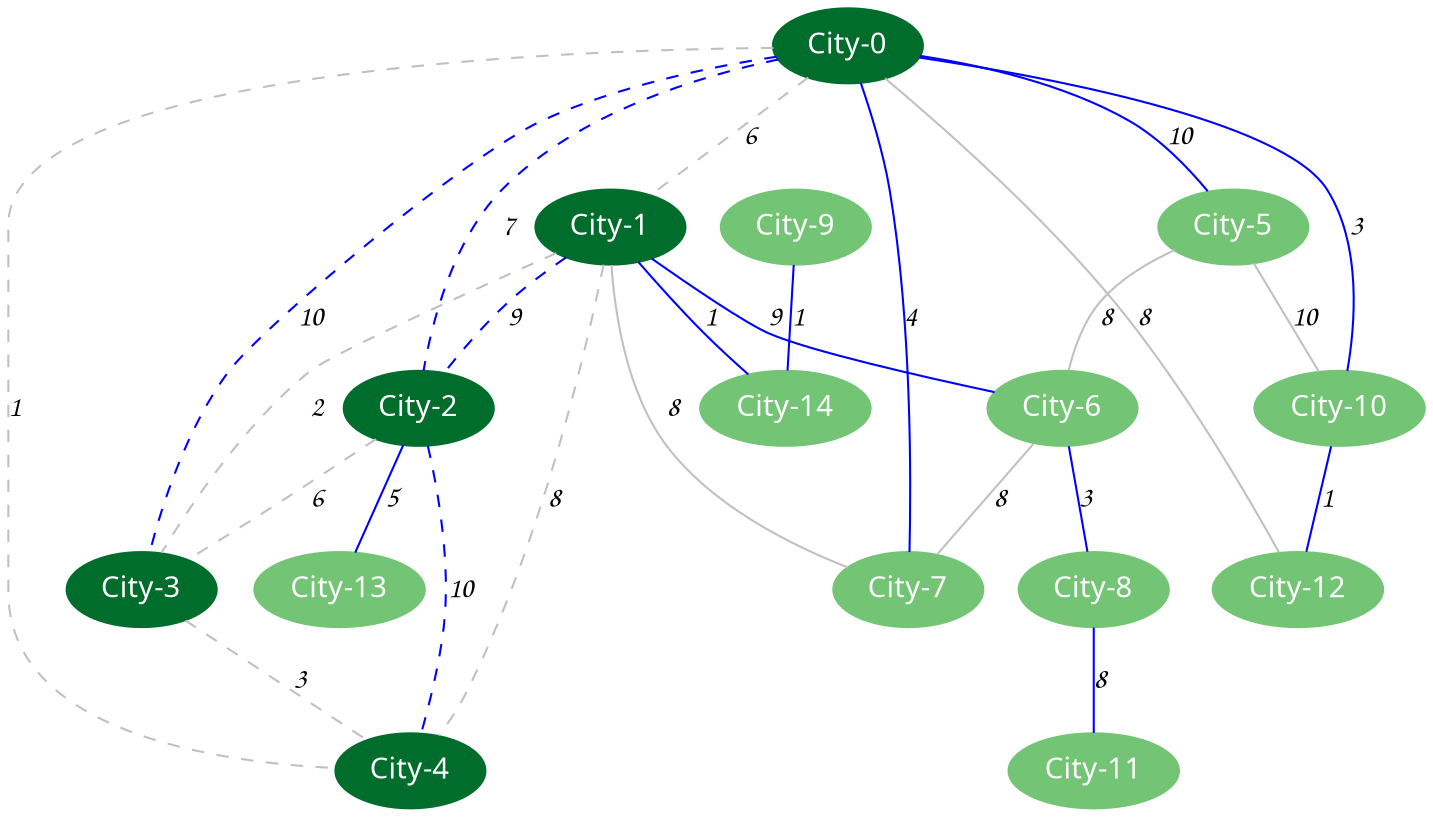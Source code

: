 strict graph G{    fontname="Papyrus"
    node [fontname="Papyrus",colorscheme=greens9]
    edge [fontname="Comic Sans MS"]
0 [label="City-0", style=filled, color=8,fontcolor=white]
1 [label="City-1", style=filled, color=8,fontcolor=white]
2 [label="City-2", style=filled, color=8,fontcolor=white]
3 [label="City-3", style=filled, color=8,fontcolor=white]
4 [label="City-4", style=filled, color=8,fontcolor=white]
5 [label="City-5", style=filled, color=5,fontcolor=white]
6 [label="City-6", style=filled, color=5,fontcolor=white]
7 [label="City-7", style=filled, color=5,fontcolor=white]
8 [label="City-8", style=filled, color=5,fontcolor=white]
9 [label="City-9", style=filled, color=5,fontcolor=white]
10 [label="City-10", style=filled, color=5,fontcolor=white]
11 [label="City-11", style=filled, color=5,fontcolor=white]
12 [label="City-12", style=filled, color=5,fontcolor=white]
13 [label="City-13", style=filled, color=5,fontcolor=white]
14 [label="City-14", style=filled, color=5,fontcolor=white]
0 -- 1 [label=6, style=dashed, color=gray]
0 -- 2 [label=7, style=dashed, color=gray]
0 -- 3 [label=10, style=dashed, color=gray]
0 -- 4 [label=1, style=dashed, color=gray]
0 -- 5 [label=10, style=line, color=gray]
0 -- 7 [label=4, style=line, color=gray]
0 -- 10 [label=3, style=line, color=gray]
0 -- 12 [label=8, style=line, color=gray]
1 -- 2 [label=9, style=dashed, color=gray]
1 -- 3 [label=2, style=dashed, color=gray]
1 -- 4 [label=8, style=dashed, color=gray]
1 -- 6 [label=9, style=line, color=gray]
1 -- 7 [label=8, style=line, color=gray]
1 -- 14 [label=1, style=line, color=gray]
2 -- 3 [label=6, style=dashed, color=gray]
2 -- 4 [label=10, style=dashed, color=gray]
2 -- 13 [label=5, style=line, color=gray]
3 -- 4 [label=3, style=dashed, color=gray]
5 -- 6 [label=8, style=line, color=gray]
5 -- 10 [label=10, style=line, color=gray]
6 -- 7 [label=8, style=line, color=gray]
6 -- 8 [label=3, style=line, color=gray]
8 -- 11 [label=8, style=line, color=gray]
9 -- 14 [label=1, style=line, color=gray]
10 -- 12 [label=1, style=line, color=gray]
0 -- 3 [label=10, style=dashed, color=blue]
2 -- 4 [label=10, style=dashed, color=blue]
1 -- 2 [label=9, style=dashed, color=blue]
0 -- 2 [label=7, style=dashed, color=blue]
5 -- 0 [label=10, style=line, color=blue]
6 -- 1 [label=9, style=line, color=blue]
7 -- 0 [label=4, style=line, color=blue]
8 -- 6 [label=3, style=line, color=blue]
6 -- 1 [label=9, style=line, color=blue]
9 -- 14 [label=1, style=line, color=blue]
14 -- 1 [label=1, style=line, color=blue]
10 -- 0 [label=3, style=line, color=blue]
11 -- 8 [label=8, style=line, color=blue]
8 -- 6 [label=3, style=line, color=blue]
6 -- 1 [label=9, style=line, color=blue]
12 -- 10 [label=1, style=line, color=blue]
10 -- 0 [label=3, style=line, color=blue]
13 -- 2 [label=5, style=line, color=blue]
14 -- 1 [label=1, style=line, color=blue]
}